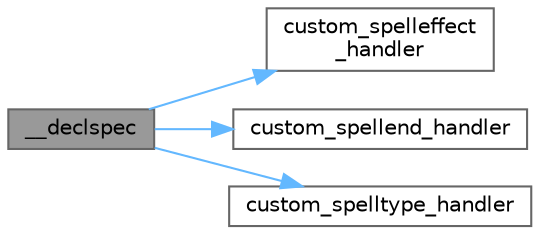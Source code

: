 digraph "__declspec"
{
 // LATEX_PDF_SIZE
  bgcolor="transparent";
  edge [fontname=Helvetica,fontsize=10,labelfontname=Helvetica,labelfontsize=10];
  node [fontname=Helvetica,fontsize=10,shape=box,height=0.2,width=0.4];
  rankdir="LR";
  Node1 [id="Node000001",label="__declspec",height=0.2,width=0.4,color="gray40", fillcolor="grey60", style="filled", fontcolor="black",tooltip=" "];
  Node1 -> Node2 [id="edge1_Node000001_Node000002",color="steelblue1",style="solid",tooltip=" "];
  Node2 [id="Node000002",label="custom_spelleffect\l_handler",height=0.2,width=0.4,color="grey40", fillcolor="white", style="filled",URL="$_test_mod_8cpp.html#acc38bfd9b0aed24def57a7178fe6026d",tooltip=" "];
  Node1 -> Node3 [id="edge2_Node000001_Node000003",color="steelblue1",style="solid",tooltip=" "];
  Node3 [id="Node000003",label="custom_spellend_handler",height=0.2,width=0.4,color="grey40", fillcolor="white", style="filled",URL="$_test_mod_8cpp.html#ab37a1d8b7453db85f4361afd791ebefb",tooltip=" "];
  Node1 -> Node4 [id="edge3_Node000001_Node000004",color="steelblue1",style="solid",tooltip=" "];
  Node4 [id="Node000004",label="custom_spelltype_handler",height=0.2,width=0.4,color="grey40", fillcolor="white", style="filled",URL="$_test_mod_8cpp.html#aeed4023ed0fd8be795016d09e69bb4bd",tooltip=" "];
}
